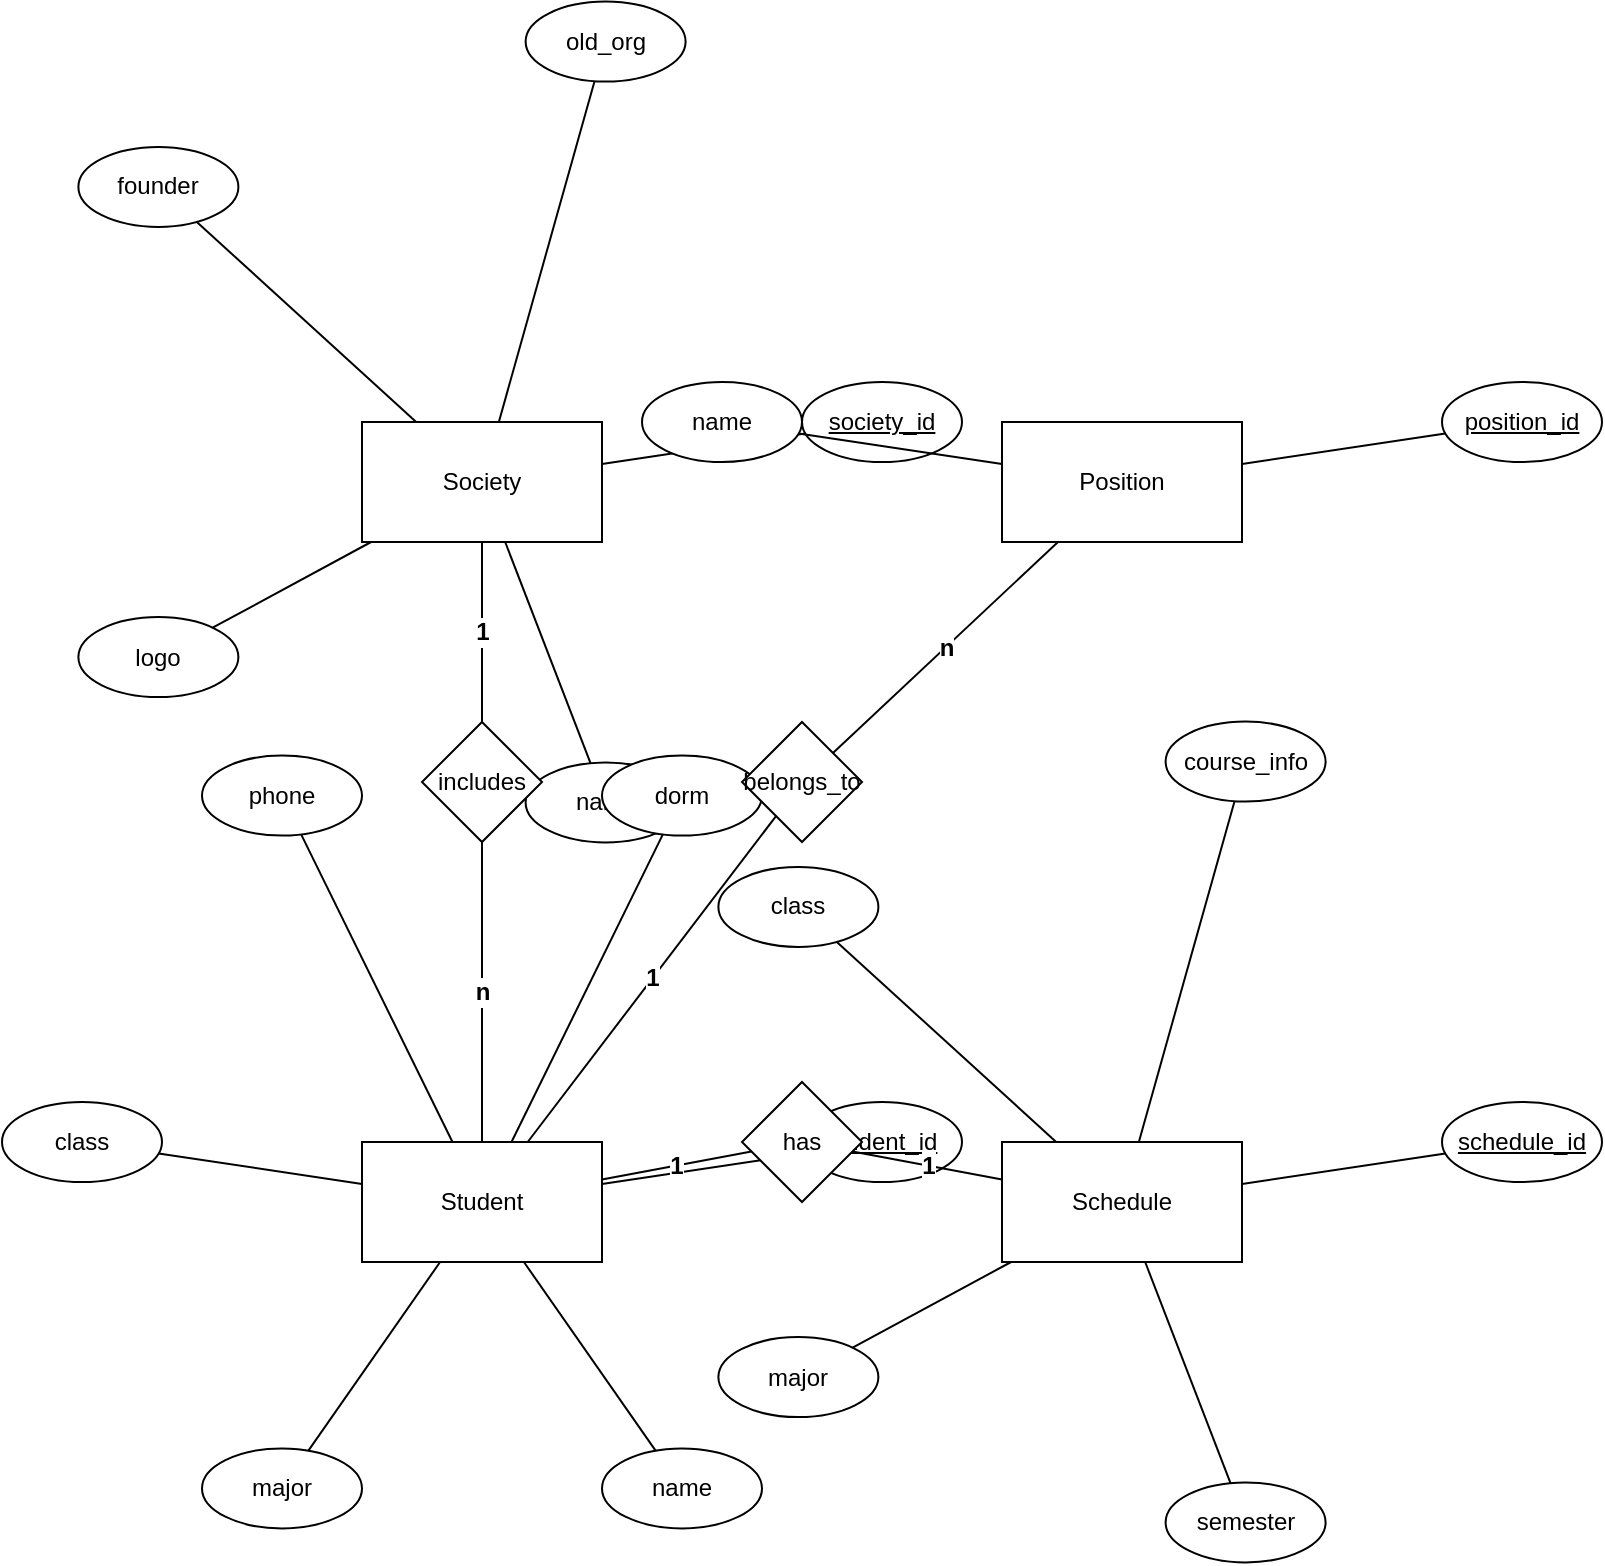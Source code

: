 <?xml version="1.0" ?>
<mxfile version="15.8.6" type="device">
  <diagram id="c677ed2c-eff7-4906-9c1c-9f9ccca065ba" name="ER图">
    <mxGraphModel dx="0" dy="0" grid="1" gridSize="10" guides="1" tooltips="1" connect="1" arrows="1" fold="1" page="1" pageScale="1" pageWidth="827" pageHeight="1169">
      <root>
        <mxCell id="0"/>
        <mxCell id="1" parent="0"/>
        <mxCell id="bde9fe61-f017-4f80-ab33-323fce22e7ad" value="Society" style="rounded=0;whiteSpace=wrap;html=1;" vertex="1" parent="1">
          <mxGeometry x="100" y="100" width="120" height="60" as="geometry"/>
        </mxCell>
        <mxCell id="7d25bab5-2656-4e13-9754-30aa3db6a889" value="society_id" style="ellipse;whiteSpace=wrap;html=1;fontStyle=4;" vertex="1" parent="1">
          <mxGeometry x="320.0" y="80.0" width="80" height="40" as="geometry"/>
        </mxCell>
        <mxCell id="ff74d936-a1ef-436f-8e05-99873861ce05" style="endArrow=none;html=1;rounded=0;" edge="1" parent="1" source="bde9fe61-f017-4f80-ab33-323fce22e7ad" target="7d25bab5-2656-4e13-9754-30aa3db6a889">
          <mxGeometry relative="1" as="geometry"/>
        </mxCell>
        <mxCell id="bd012c7a-c96c-44ad-be42-58fac91326e9" value="name" style="ellipse;whiteSpace=wrap;html=1;" vertex="1" parent="1">
          <mxGeometry x="181.803" y="270.211" width="80" height="40" as="geometry"/>
        </mxCell>
        <mxCell id="fef9d935-629f-4272-ab56-91cac925b3e6" style="endArrow=none;html=1;rounded=0;" edge="1" parent="1" source="bde9fe61-f017-4f80-ab33-323fce22e7ad" target="bd012c7a-c96c-44ad-be42-58fac91326e9">
          <mxGeometry relative="1" as="geometry"/>
        </mxCell>
        <mxCell id="07d71dfe-448f-4266-8eac-a9b4a0c9b71c" value="logo" style="ellipse;whiteSpace=wrap;html=1;" vertex="1" parent="1">
          <mxGeometry x="-41.803" y="197.557" width="80" height="40" as="geometry"/>
        </mxCell>
        <mxCell id="2cf45efb-a751-49cc-b4e4-f85dd4e3880c" style="endArrow=none;html=1;rounded=0;" edge="1" parent="1" source="bde9fe61-f017-4f80-ab33-323fce22e7ad" target="07d71dfe-448f-4266-8eac-a9b4a0c9b71c">
          <mxGeometry relative="1" as="geometry"/>
        </mxCell>
        <mxCell id="f5c91826-5011-439f-8831-5a55bb5e7e29" value="founder" style="ellipse;whiteSpace=wrap;html=1;" vertex="1" parent="1">
          <mxGeometry x="-41.803" y="-37.557" width="80" height="40" as="geometry"/>
        </mxCell>
        <mxCell id="6b43d93e-3bc5-48c6-b722-3b053c547344" style="endArrow=none;html=1;rounded=0;" edge="1" parent="1" source="bde9fe61-f017-4f80-ab33-323fce22e7ad" target="f5c91826-5011-439f-8831-5a55bb5e7e29">
          <mxGeometry relative="1" as="geometry"/>
        </mxCell>
        <mxCell id="68b62e49-a623-4e33-bab5-2a1f47fe99fe" value="old_org" style="ellipse;whiteSpace=wrap;html=1;" vertex="1" parent="1">
          <mxGeometry x="181.803" y="-110.211" width="80" height="40" as="geometry"/>
        </mxCell>
        <mxCell id="192d68e5-988e-4d35-996e-4754a625db1e" style="endArrow=none;html=1;rounded=0;" edge="1" parent="1" source="bde9fe61-f017-4f80-ab33-323fce22e7ad" target="68b62e49-a623-4e33-bab5-2a1f47fe99fe">
          <mxGeometry relative="1" as="geometry"/>
        </mxCell>
        <mxCell id="68c00f0d-7e47-4726-afbf-8fb6e7bdfe8b" value="Position" style="rounded=0;whiteSpace=wrap;html=1;" vertex="1" parent="1">
          <mxGeometry x="420" y="100" width="120" height="60" as="geometry"/>
        </mxCell>
        <mxCell id="e9be38b4-f845-4530-92ad-86a84250cbc1" value="position_id" style="ellipse;whiteSpace=wrap;html=1;fontStyle=4;" vertex="1" parent="1">
          <mxGeometry x="640.0" y="80.0" width="80" height="40" as="geometry"/>
        </mxCell>
        <mxCell id="3e2b2154-b29d-4f7e-85ec-19d8533f119b" style="endArrow=none;html=1;rounded=0;" edge="1" parent="1" source="68c00f0d-7e47-4726-afbf-8fb6e7bdfe8b" target="e9be38b4-f845-4530-92ad-86a84250cbc1">
          <mxGeometry relative="1" as="geometry"/>
        </mxCell>
        <mxCell id="0d071016-fedc-486e-a10d-f09568972117" value="name" style="ellipse;whiteSpace=wrap;html=1;" vertex="1" parent="1">
          <mxGeometry x="240.0" y="80.0" width="80" height="40" as="geometry"/>
        </mxCell>
        <mxCell id="8042c3c9-ea5a-40af-9c2b-19ffff29399b" style="endArrow=none;html=1;rounded=0;" edge="1" parent="1" source="68c00f0d-7e47-4726-afbf-8fb6e7bdfe8b" target="0d071016-fedc-486e-a10d-f09568972117">
          <mxGeometry relative="1" as="geometry"/>
        </mxCell>
        <mxCell id="106c644e-1e2d-476e-a829-092090b0e61f" value="Student" style="rounded=0;whiteSpace=wrap;html=1;" vertex="1" parent="1">
          <mxGeometry x="100" y="460" width="120" height="60" as="geometry"/>
        </mxCell>
        <mxCell id="87aa76da-0c75-4f40-a67e-3686a675dac5" value="student_id" style="ellipse;whiteSpace=wrap;html=1;fontStyle=4;" vertex="1" parent="1">
          <mxGeometry x="320.0" y="440.0" width="80" height="40" as="geometry"/>
        </mxCell>
        <mxCell id="1e917d6e-a91f-41b9-a29d-e336990e3e2e" style="endArrow=none;html=1;rounded=0;" edge="1" parent="1" source="106c644e-1e2d-476e-a829-092090b0e61f" target="87aa76da-0c75-4f40-a67e-3686a675dac5">
          <mxGeometry relative="1" as="geometry"/>
        </mxCell>
        <mxCell id="ae580503-ca52-4b4c-b6b4-77a95d1c1252" value="name" style="ellipse;whiteSpace=wrap;html=1;" vertex="1" parent="1">
          <mxGeometry x="220.0" y="613.205" width="80" height="40" as="geometry"/>
        </mxCell>
        <mxCell id="cb893565-bb34-4ab9-996f-726e28c3e886" style="endArrow=none;html=1;rounded=0;" edge="1" parent="1" source="106c644e-1e2d-476e-a829-092090b0e61f" target="ae580503-ca52-4b4c-b6b4-77a95d1c1252">
          <mxGeometry relative="1" as="geometry"/>
        </mxCell>
        <mxCell id="3a2d564f-b118-4741-9ca5-71f1788e569a" value="major" style="ellipse;whiteSpace=wrap;html=1;" vertex="1" parent="1">
          <mxGeometry x="20.0" y="613.205" width="80" height="40" as="geometry"/>
        </mxCell>
        <mxCell id="88d84b3f-fb46-4e4d-82f5-9c50d8082e82" style="endArrow=none;html=1;rounded=0;" edge="1" parent="1" source="106c644e-1e2d-476e-a829-092090b0e61f" target="3a2d564f-b118-4741-9ca5-71f1788e569a">
          <mxGeometry relative="1" as="geometry"/>
        </mxCell>
        <mxCell id="41abe489-5dc4-4154-b3c5-8c7df78dae9c" value="class" style="ellipse;whiteSpace=wrap;html=1;" vertex="1" parent="1">
          <mxGeometry x="-80.0" y="440.0" width="80" height="40" as="geometry"/>
        </mxCell>
        <mxCell id="99ee7cc7-e356-4c5b-8e35-b7bd6450c1dd" style="endArrow=none;html=1;rounded=0;" edge="1" parent="1" source="106c644e-1e2d-476e-a829-092090b0e61f" target="41abe489-5dc4-4154-b3c5-8c7df78dae9c">
          <mxGeometry relative="1" as="geometry"/>
        </mxCell>
        <mxCell id="c12049d0-82f2-4b16-9c63-e1defd9247c2" value="phone" style="ellipse;whiteSpace=wrap;html=1;" vertex="1" parent="1">
          <mxGeometry x="20.0" y="266.795" width="80" height="40" as="geometry"/>
        </mxCell>
        <mxCell id="1b934e0d-bebd-4ed9-8446-aab256919277" style="endArrow=none;html=1;rounded=0;" edge="1" parent="1" source="106c644e-1e2d-476e-a829-092090b0e61f" target="c12049d0-82f2-4b16-9c63-e1defd9247c2">
          <mxGeometry relative="1" as="geometry"/>
        </mxCell>
        <mxCell id="d12f7f89-4d78-40ff-ac36-05e57a7ca9d5" value="dorm" style="ellipse;whiteSpace=wrap;html=1;" vertex="1" parent="1">
          <mxGeometry x="220.0" y="266.795" width="80" height="40" as="geometry"/>
        </mxCell>
        <mxCell id="43d82eba-c7f0-4f55-9700-884e800ccc60" style="endArrow=none;html=1;rounded=0;" edge="1" parent="1" source="106c644e-1e2d-476e-a829-092090b0e61f" target="d12f7f89-4d78-40ff-ac36-05e57a7ca9d5">
          <mxGeometry relative="1" as="geometry"/>
        </mxCell>
        <mxCell id="df8d72be-ff66-4396-839f-cfce3a7dd548" value="Schedule" style="rounded=0;whiteSpace=wrap;html=1;" vertex="1" parent="1">
          <mxGeometry x="420" y="460" width="120" height="60" as="geometry"/>
        </mxCell>
        <mxCell id="f97ccdb2-665d-4389-946e-29f2972c1330" value="schedule_id" style="ellipse;whiteSpace=wrap;html=1;fontStyle=4;" vertex="1" parent="1">
          <mxGeometry x="640.0" y="440.0" width="80" height="40" as="geometry"/>
        </mxCell>
        <mxCell id="19c7e3a2-23ae-4220-ac22-a70e1897152c" style="endArrow=none;html=1;rounded=0;" edge="1" parent="1" source="df8d72be-ff66-4396-839f-cfce3a7dd548" target="f97ccdb2-665d-4389-946e-29f2972c1330">
          <mxGeometry relative="1" as="geometry"/>
        </mxCell>
        <mxCell id="efc70161-5f23-4c3f-84c1-07384ee067e3" value="semester" style="ellipse;whiteSpace=wrap;html=1;" vertex="1" parent="1">
          <mxGeometry x="501.803" y="630.211" width="80" height="40" as="geometry"/>
        </mxCell>
        <mxCell id="2f59d4c8-cf37-4c96-b730-f95229809820" style="endArrow=none;html=1;rounded=0;" edge="1" parent="1" source="df8d72be-ff66-4396-839f-cfce3a7dd548" target="efc70161-5f23-4c3f-84c1-07384ee067e3">
          <mxGeometry relative="1" as="geometry"/>
        </mxCell>
        <mxCell id="aa2d935c-951f-4fb6-85fb-7a65a29a5974" value="major" style="ellipse;whiteSpace=wrap;html=1;" vertex="1" parent="1">
          <mxGeometry x="278.197" y="557.557" width="80" height="40" as="geometry"/>
        </mxCell>
        <mxCell id="d5e0da7b-7fbe-41e4-9a30-e6daab43cc14" style="endArrow=none;html=1;rounded=0;" edge="1" parent="1" source="df8d72be-ff66-4396-839f-cfce3a7dd548" target="aa2d935c-951f-4fb6-85fb-7a65a29a5974">
          <mxGeometry relative="1" as="geometry"/>
        </mxCell>
        <mxCell id="da7c4521-be9d-43d5-85c0-abcc9af60cab" value="class" style="ellipse;whiteSpace=wrap;html=1;" vertex="1" parent="1">
          <mxGeometry x="278.197" y="322.443" width="80" height="40" as="geometry"/>
        </mxCell>
        <mxCell id="a7dd6723-f562-4e62-acfa-9a23f66918d3" style="endArrow=none;html=1;rounded=0;" edge="1" parent="1" source="df8d72be-ff66-4396-839f-cfce3a7dd548" target="da7c4521-be9d-43d5-85c0-abcc9af60cab">
          <mxGeometry relative="1" as="geometry"/>
        </mxCell>
        <mxCell id="eddc0802-6598-4178-87f1-1b8a30a7b831" value="course_info" style="ellipse;whiteSpace=wrap;html=1;" vertex="1" parent="1">
          <mxGeometry x="501.803" y="249.789" width="80" height="40" as="geometry"/>
        </mxCell>
        <mxCell id="9cf6ac94-c175-41bd-942f-4fa63964036d" style="endArrow=none;html=1;rounded=0;" edge="1" parent="1" source="df8d72be-ff66-4396-839f-cfce3a7dd548" target="eddc0802-6598-4178-87f1-1b8a30a7b831">
          <mxGeometry relative="1" as="geometry"/>
        </mxCell>
        <mxCell id="fb7372c1-4c37-4166-8d29-a11166daee57" value="belongs_to" style="rhombus;whiteSpace=wrap;html=1;" vertex="1" parent="1">
          <mxGeometry x="290.0" y="250.0" width="60" height="60" as="geometry"/>
        </mxCell>
        <mxCell id="b920e1a3-1dbb-47e9-8a75-b2e516633615" value="1" style="endArrow=none;html=1;rounded=0;fontSize=12;fontStyle=1;" edge="1" parent="1" source="106c644e-1e2d-476e-a829-092090b0e61f" target="fb7372c1-4c37-4166-8d29-a11166daee57">
          <mxGeometry relative="1" as="geometry"/>
        </mxCell>
        <mxCell id="a6358924-d972-4899-ae2b-704ad123850e" value="n" style="endArrow=none;html=1;rounded=0;fontSize=12;fontStyle=1;" edge="1" parent="1" source="fb7372c1-4c37-4166-8d29-a11166daee57" target="68c00f0d-7e47-4726-afbf-8fb6e7bdfe8b">
          <mxGeometry relative="1" as="geometry"/>
        </mxCell>
        <mxCell id="6f4738b2-2085-4bff-84c0-b7af27fd9f3d" value="includes" style="rhombus;whiteSpace=wrap;html=1;" vertex="1" parent="1">
          <mxGeometry x="130.0" y="250.0" width="60" height="60" as="geometry"/>
        </mxCell>
        <mxCell id="b75128d7-98b0-4f9c-aad6-f88ed231213b" value="1" style="endArrow=none;html=1;rounded=0;fontSize=12;fontStyle=1;" edge="1" parent="1" source="bde9fe61-f017-4f80-ab33-323fce22e7ad" target="6f4738b2-2085-4bff-84c0-b7af27fd9f3d">
          <mxGeometry relative="1" as="geometry"/>
        </mxCell>
        <mxCell id="6b824c56-3d05-4f97-80bf-4f0bad5e91e2" value="n" style="endArrow=none;html=1;rounded=0;fontSize=12;fontStyle=1;" edge="1" parent="1" source="6f4738b2-2085-4bff-84c0-b7af27fd9f3d" target="106c644e-1e2d-476e-a829-092090b0e61f">
          <mxGeometry relative="1" as="geometry"/>
        </mxCell>
        <mxCell id="5817d6b7-05ed-4afb-8d94-e051117023ae" value="has" style="rhombus;whiteSpace=wrap;html=1;" vertex="1" parent="1">
          <mxGeometry x="290.0" y="430.0" width="60" height="60" as="geometry"/>
        </mxCell>
        <mxCell id="844ab671-cb2f-4a7d-ba30-be3e628e880d" value="1" style="endArrow=none;html=1;rounded=0;fontSize=12;fontStyle=1;" edge="1" parent="1" source="106c644e-1e2d-476e-a829-092090b0e61f" target="5817d6b7-05ed-4afb-8d94-e051117023ae">
          <mxGeometry relative="1" as="geometry"/>
        </mxCell>
        <mxCell id="c6fa8715-6864-4e66-84e4-483fe0ba1f46" value="1" style="endArrow=none;html=1;rounded=0;fontSize=12;fontStyle=1;" edge="1" parent="1" source="5817d6b7-05ed-4afb-8d94-e051117023ae" target="df8d72be-ff66-4396-839f-cfce3a7dd548">
          <mxGeometry relative="1" as="geometry"/>
        </mxCell>
      </root>
    </mxGraphModel>
  </diagram>
</mxfile>
